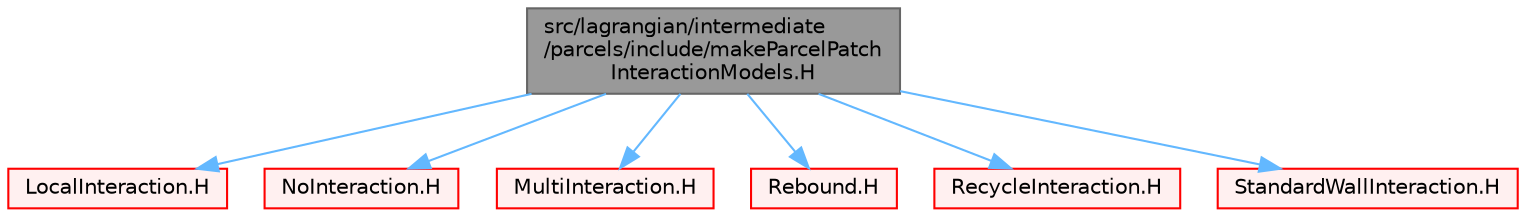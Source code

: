 digraph "src/lagrangian/intermediate/parcels/include/makeParcelPatchInteractionModels.H"
{
 // LATEX_PDF_SIZE
  bgcolor="transparent";
  edge [fontname=Helvetica,fontsize=10,labelfontname=Helvetica,labelfontsize=10];
  node [fontname=Helvetica,fontsize=10,shape=box,height=0.2,width=0.4];
  Node1 [id="Node000001",label="src/lagrangian/intermediate\l/parcels/include/makeParcelPatch\lInteractionModels.H",height=0.2,width=0.4,color="gray40", fillcolor="grey60", style="filled", fontcolor="black",tooltip=" "];
  Node1 -> Node2 [id="edge1_Node000001_Node000002",color="steelblue1",style="solid",tooltip=" "];
  Node2 [id="Node000002",label="LocalInteraction.H",height=0.2,width=0.4,color="red", fillcolor="#FFF0F0", style="filled",URL="$LocalInteraction_8H.html",tooltip=" "];
  Node1 -> Node328 [id="edge2_Node000001_Node000328",color="steelblue1",style="solid",tooltip=" "];
  Node328 [id="Node000328",label="NoInteraction.H",height=0.2,width=0.4,color="red", fillcolor="#FFF0F0", style="filled",URL="$NoInteraction_8H.html",tooltip=" "];
  Node1 -> Node329 [id="edge3_Node000001_Node000329",color="steelblue1",style="solid",tooltip=" "];
  Node329 [id="Node000329",label="MultiInteraction.H",height=0.2,width=0.4,color="red", fillcolor="#FFF0F0", style="filled",URL="$MultiInteraction_8H.html",tooltip=" "];
  Node1 -> Node330 [id="edge4_Node000001_Node000330",color="steelblue1",style="solid",tooltip=" "];
  Node330 [id="Node000330",label="Rebound.H",height=0.2,width=0.4,color="red", fillcolor="#FFF0F0", style="filled",URL="$Rebound_8H.html",tooltip=" "];
  Node1 -> Node331 [id="edge5_Node000001_Node000331",color="steelblue1",style="solid",tooltip=" "];
  Node331 [id="Node000331",label="RecycleInteraction.H",height=0.2,width=0.4,color="red", fillcolor="#FFF0F0", style="filled",URL="$RecycleInteraction_8H.html",tooltip=" "];
  Node1 -> Node334 [id="edge6_Node000001_Node000334",color="steelblue1",style="solid",tooltip=" "];
  Node334 [id="Node000334",label="StandardWallInteraction.H",height=0.2,width=0.4,color="red", fillcolor="#FFF0F0", style="filled",URL="$StandardWallInteraction_8H.html",tooltip=" "];
}
